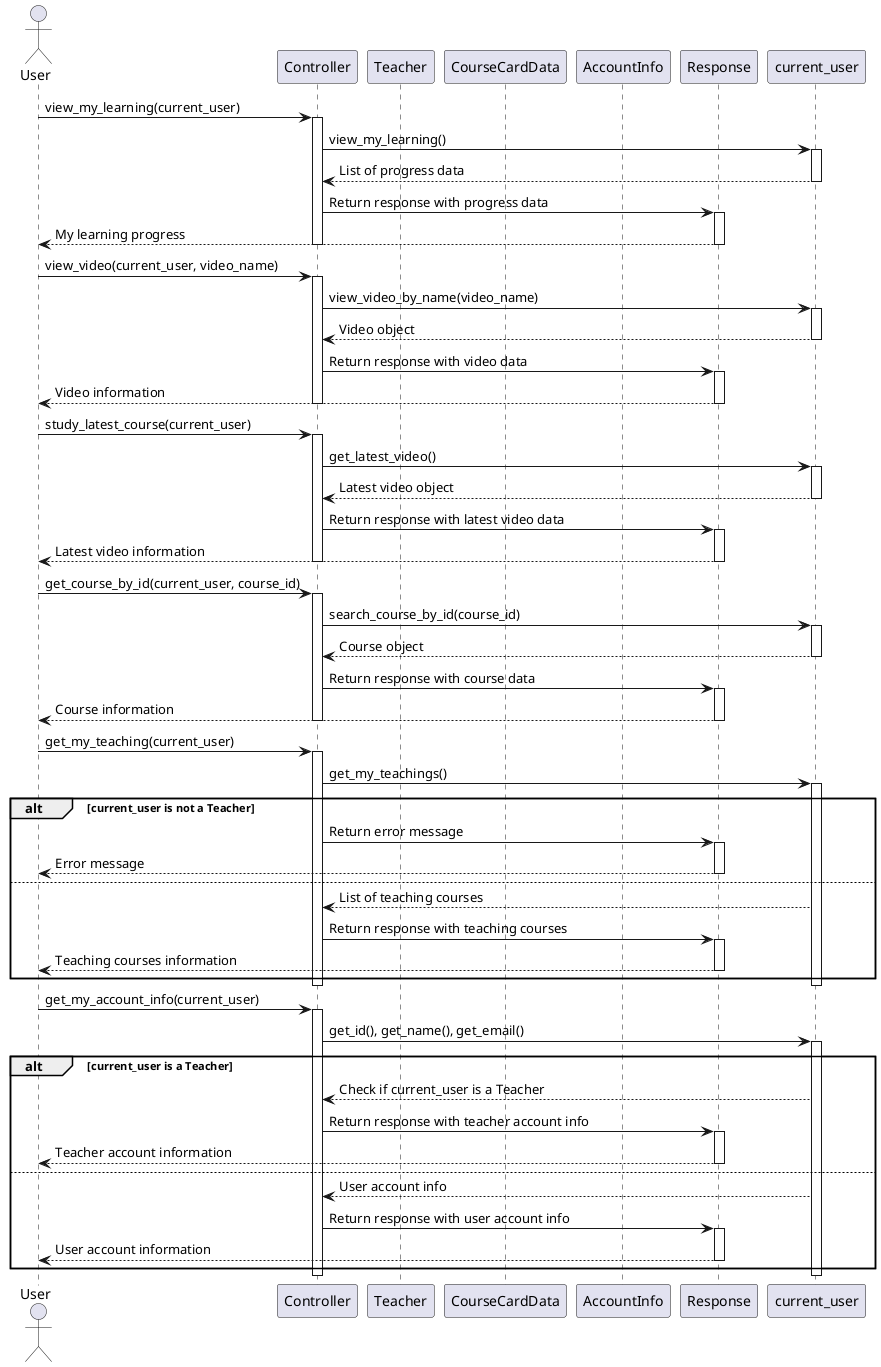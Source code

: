 @startuml FastAPI - User and Teacher Operations Sequence Diagram

actor User
participant Controller
participant Teacher
participant CourseCardData
participant AccountInfo
participant Response

User -> Controller: view_my_learning(current_user)
activate Controller
Controller -> current_user: view_my_learning()
activate current_user
current_user --> Controller: List of progress data
deactivate current_user
Controller -> Response: Return response with progress data
activate Response
Response --> User: My learning progress
deactivate Response
deactivate Controller

User -> Controller: view_video(current_user, video_name)
activate Controller
Controller -> current_user: view_video_by_name(video_name)
activate current_user
current_user --> Controller: Video object
deactivate current_user
Controller -> Response: Return response with video data
activate Response
Response --> User: Video information
deactivate Response
deactivate Controller

User -> Controller: study_latest_course(current_user)
activate Controller
Controller -> current_user: get_latest_video()
activate current_user
current_user --> Controller: Latest video object
deactivate current_user
Controller -> Response: Return response with latest video data
activate Response
Response --> User: Latest video information
deactivate Response
deactivate Controller

User -> Controller: get_course_by_id(current_user, course_id)
activate Controller
Controller -> current_user: search_course_by_id(course_id)
activate current_user
current_user --> Controller: Course object
deactivate current_user
Controller -> Response: Return response with course data
activate Response
Response --> User: Course information
deactivate Response
deactivate Controller

User -> Controller: get_my_teaching(current_user)
activate Controller
Controller -> current_user: get_my_teachings()
activate current_user
alt current_user is not a Teacher
    Controller -> Response: Return error message
    activate Response
    Response --> User: Error message
    deactivate Response
else
    current_user --> Controller: List of teaching courses
    Controller -> Response: Return response with teaching courses
    activate Response
    Response --> User: Teaching courses information
    deactivate Response
end
deactivate current_user
deactivate Controller

User -> Controller: get_my_account_info(current_user)
activate Controller
Controller -> current_user: get_id(), get_name(), get_email()
activate current_user
alt current_user is a Teacher
    current_user --> Controller: Check if current_user is a Teacher
    Controller -> Response: Return response with teacher account info
    activate Response
    Response --> User: Teacher account information
    deactivate Response
else
    current_user --> Controller: User account info
    Controller -> Response: Return response with user account info
    activate Response
    Response --> User: User account information
    deactivate Response
end
deactivate current_user
deactivate Controller

@enduml
